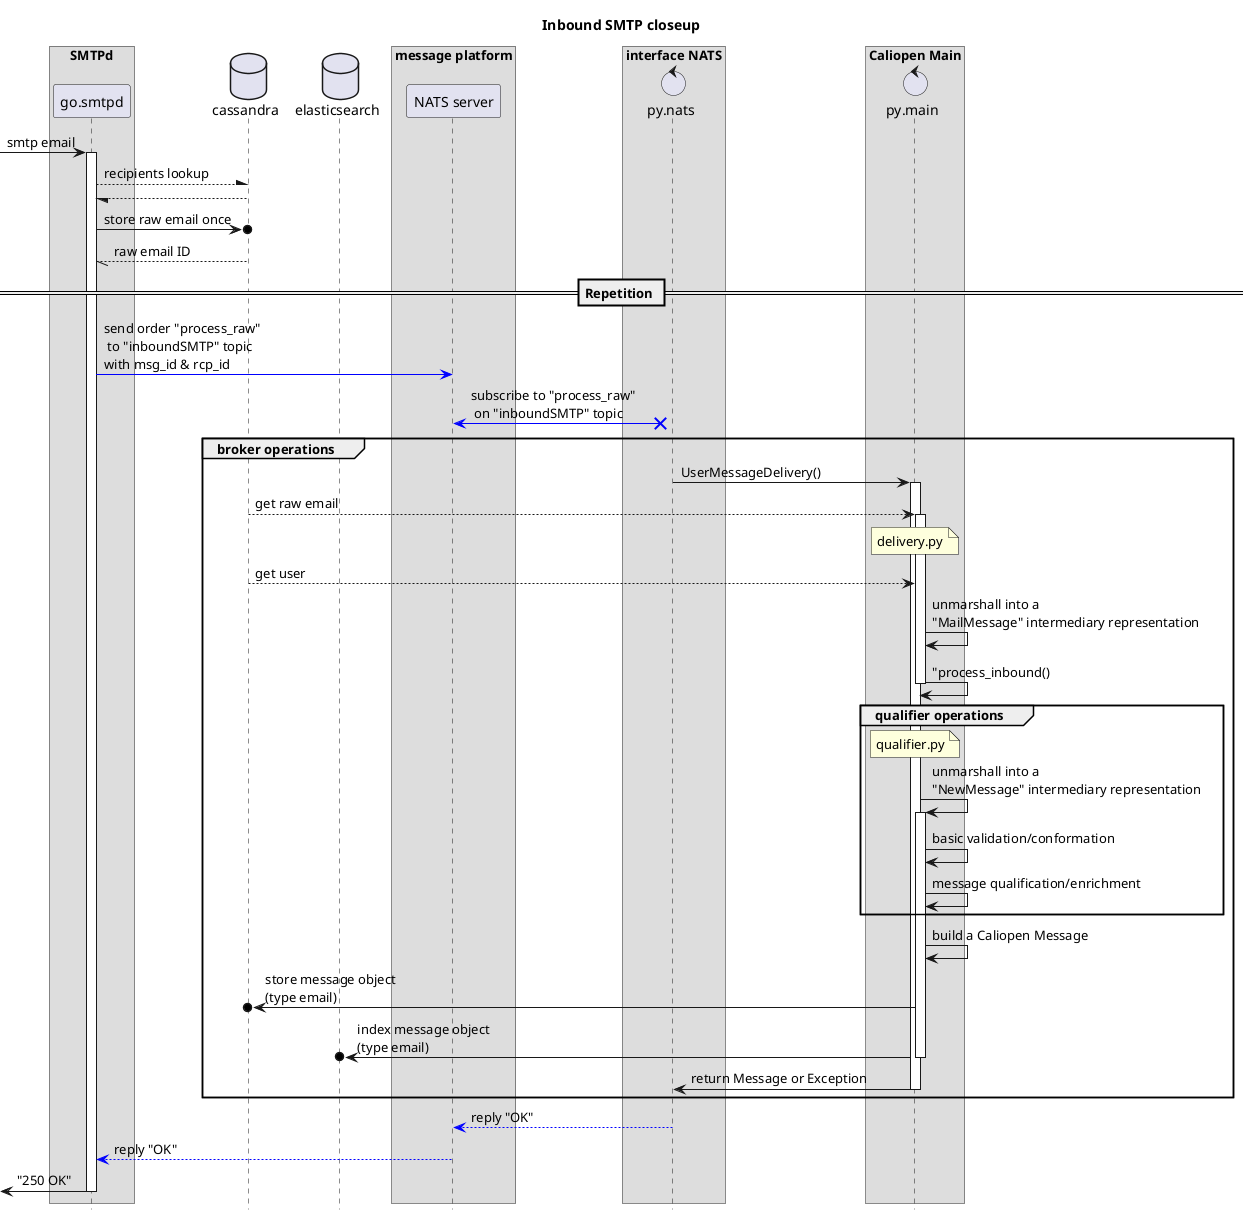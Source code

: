 @startuml
hide footbox
title Inbound SMTP closeup
box "SMTPd"
participant "go.smtpd" as smtpd
endbox
database cassandra
database elasticsearch
box "message platform"
participant "NATS server" as nats
endbox
box "interface NATS"
control "py.nats" as pynats
endbox
box "Caliopen Main"
control "py.main" as pymain
endbox
box
[-> smtpd: smtp email
activate smtpd
smtpd --\ cassandra: recipients lookup
cassandra --/ smtpd
smtpd ->o cassandra: store raw email once
cassandra --// smtpd: raw email ID
== Repetition ==
smtpd -[#0000FF]> nats: send order "process_raw"\n to "inboundSMTP" topic\nwith msg_id & rcp_id
pynats x[#0000FF]-> nats: subscribe to "process_raw"\n on "inboundSMTP" topic
group broker operations
pynats -> pymain: UserMessageDelivery()
activate pymain
cassandra --> pymain: get raw email
activate pymain
note over pymain: delivery.py
cassandra --> pymain: get user
pymain -> pymain: unmarshall into a\n"MailMessage" intermediary representation
pymain -> pymain: "process_inbound()
deactivate pymain
group qualifier operations
note over pymain: qualifier.py
pymain -> pymain: unmarshall into a\n"NewMessage" intermediary representation
activate pymain
pymain -> pymain: basic validation/conformation
pymain -> pymain: message qualification/enrichment
end
pymain -> pymain: build a Caliopen Message
pymain ->o cassandra: store message object\n(type email)
pymain ->o elasticsearch: index message object\n(type email)
deactivate pymain
pymain -> pynats: return Message or Exception
deactivate pymain
end
pynats -[#0000FF]-> nats: reply "OK"
nats -[#0000FF]-> smtpd: reply "OK"
[<- smtpd: "250 OK"
deactivate smtpd
@enduml
